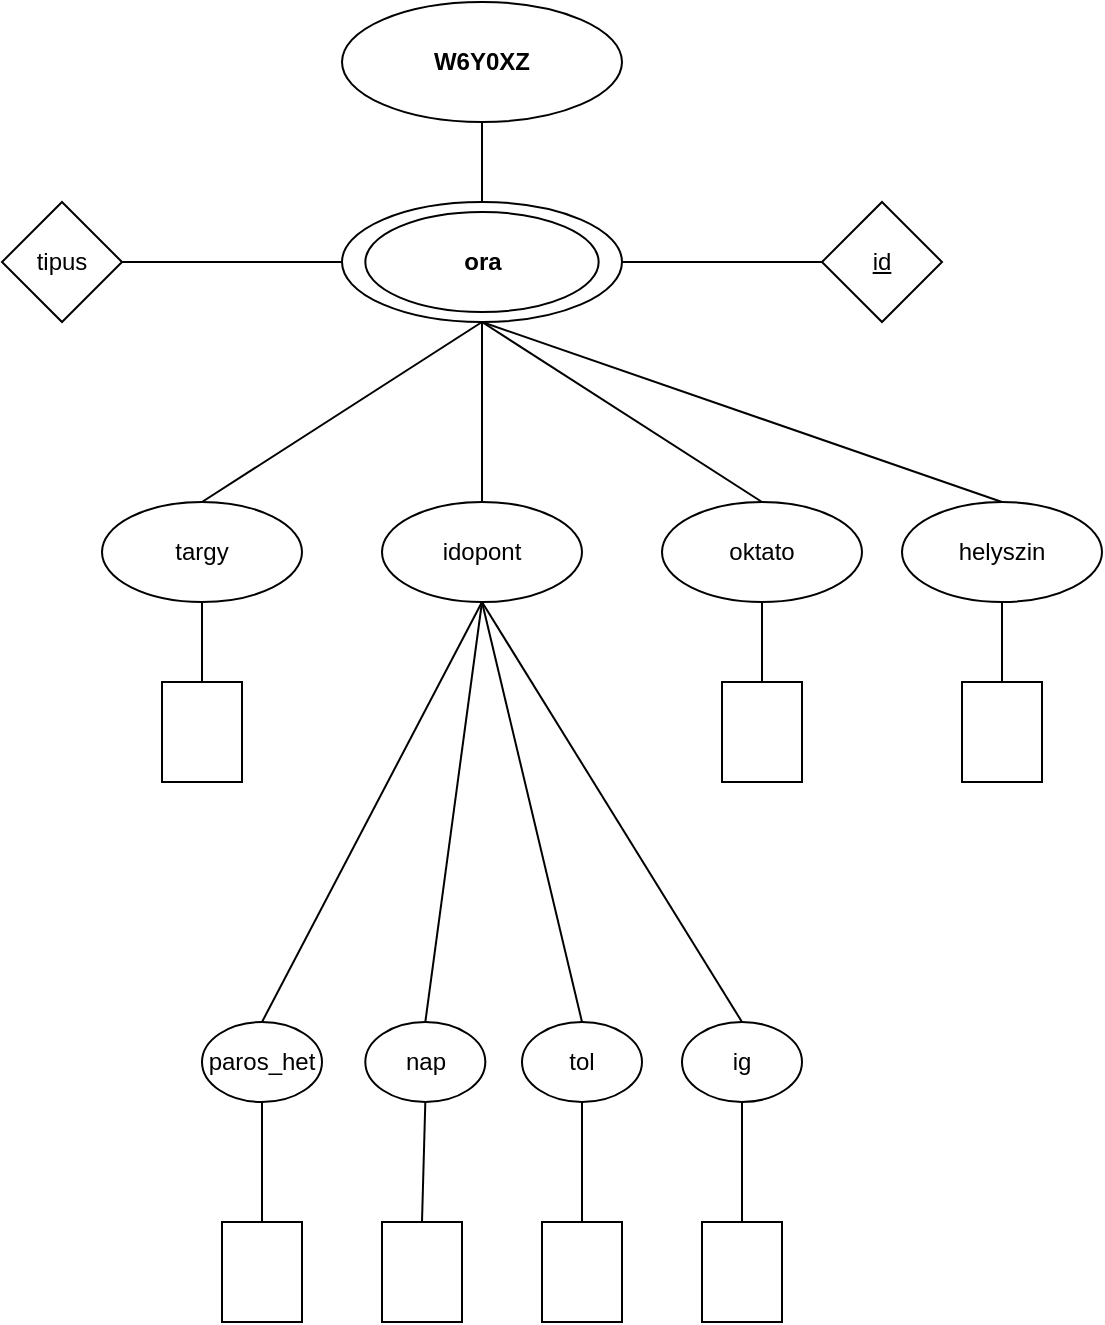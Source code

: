 <mxfile version="24.3.1" type="device">
  <diagram id="R2lEEEUBdFMjLlhIrx00" name="Page-1">
    <mxGraphModel dx="833" dy="439" grid="1" gridSize="10" guides="1" tooltips="1" connect="1" arrows="1" fold="1" page="1" pageScale="1" pageWidth="850" pageHeight="1100" math="0" shadow="0" extFonts="Permanent Marker^https://fonts.googleapis.com/css?family=Permanent+Marker">
      <root>
        <mxCell id="0" />
        <mxCell id="1" parent="0" />
        <mxCell id="LSy0qCeZMs6mTThNfVSA-1" value="&lt;b&gt;W6Y0XZ&lt;/b&gt;" style="ellipse;whiteSpace=wrap;html=1;" vertex="1" parent="1">
          <mxGeometry x="390" y="50" width="140" height="60" as="geometry" />
        </mxCell>
        <mxCell id="LSy0qCeZMs6mTThNfVSA-3" value="&lt;span style=&quot;color: rgba(0, 0, 0, 0); font-family: monospace; font-size: 0px; text-align: start; text-wrap: nowrap;&quot;&gt;%3CmxGraphModel%3E%3Croot%3E%3CmxCell%20id%3D%220%22%2F%3E%3CmxCell%20id%3D%221%22%20parent%3D%220%22%2F%3E%3CmxCell%20id%3D%222%22%20value%3D%22%26lt%3Bb%26gt%3BW6Y0XZ%26lt%3B%2Fb%26gt%3B%22%20style%3D%22ellipse%3BwhiteSpace%3Dwrap%3Bhtml%3D1%3B%22%20vertex%3D%221%22%20parent%3D%221%22%3E%3CmxGeometry%20x%3D%22390%22%20y%3D%2250%22%20width%3D%22140%22%20height%3D%2260%22%20as%3D%22geometry%22%2F%3E%3C%2FmxCell%3E%3C%2Froot%3E%3C%2FmxGraphModel%3E&lt;/span&gt;" style="ellipse;whiteSpace=wrap;html=1;" vertex="1" parent="1">
          <mxGeometry x="390" y="150" width="140" height="60" as="geometry" />
        </mxCell>
        <mxCell id="LSy0qCeZMs6mTThNfVSA-4" value="&lt;b&gt;ora&lt;/b&gt;" style="ellipse;whiteSpace=wrap;html=1;" vertex="1" parent="1">
          <mxGeometry x="401.66" y="155" width="116.67" height="50" as="geometry" />
        </mxCell>
        <mxCell id="LSy0qCeZMs6mTThNfVSA-5" value="" style="endArrow=none;html=1;rounded=0;entryX=0.5;entryY=1;entryDx=0;entryDy=0;exitX=0.5;exitY=0;exitDx=0;exitDy=0;" edge="1" parent="1" source="LSy0qCeZMs6mTThNfVSA-3" target="LSy0qCeZMs6mTThNfVSA-1">
          <mxGeometry width="50" height="50" relative="1" as="geometry">
            <mxPoint x="460" y="140" as="sourcePoint" />
            <mxPoint x="450" y="210" as="targetPoint" />
          </mxGeometry>
        </mxCell>
        <mxCell id="LSy0qCeZMs6mTThNfVSA-6" value="&lt;u&gt;id&lt;/u&gt;" style="rhombus;whiteSpace=wrap;html=1;" vertex="1" parent="1">
          <mxGeometry x="630" y="150" width="60" height="60" as="geometry" />
        </mxCell>
        <mxCell id="LSy0qCeZMs6mTThNfVSA-7" value="" style="endArrow=none;html=1;rounded=0;entryX=0;entryY=0.5;entryDx=0;entryDy=0;exitX=1;exitY=0.5;exitDx=0;exitDy=0;" edge="1" parent="1" source="LSy0qCeZMs6mTThNfVSA-3" target="LSy0qCeZMs6mTThNfVSA-6">
          <mxGeometry width="50" height="50" relative="1" as="geometry">
            <mxPoint x="400" y="260" as="sourcePoint" />
            <mxPoint x="450" y="210" as="targetPoint" />
          </mxGeometry>
        </mxCell>
        <mxCell id="LSy0qCeZMs6mTThNfVSA-8" value="oktato" style="ellipse;whiteSpace=wrap;html=1;" vertex="1" parent="1">
          <mxGeometry x="550" y="300" width="100" height="50" as="geometry" />
        </mxCell>
        <mxCell id="LSy0qCeZMs6mTThNfVSA-9" value="idopont" style="ellipse;whiteSpace=wrap;html=1;" vertex="1" parent="1">
          <mxGeometry x="410" y="300" width="100" height="50" as="geometry" />
        </mxCell>
        <mxCell id="LSy0qCeZMs6mTThNfVSA-10" value="targy" style="ellipse;whiteSpace=wrap;html=1;" vertex="1" parent="1">
          <mxGeometry x="270" y="300" width="100" height="50" as="geometry" />
        </mxCell>
        <mxCell id="LSy0qCeZMs6mTThNfVSA-11" value="helyszin" style="ellipse;whiteSpace=wrap;html=1;" vertex="1" parent="1">
          <mxGeometry x="670" y="300" width="100" height="50" as="geometry" />
        </mxCell>
        <mxCell id="LSy0qCeZMs6mTThNfVSA-12" value="" style="endArrow=none;html=1;rounded=0;exitX=0.5;exitY=0;exitDx=0;exitDy=0;" edge="1" parent="1" source="LSy0qCeZMs6mTThNfVSA-10">
          <mxGeometry width="50" height="50" relative="1" as="geometry">
            <mxPoint x="410" y="260" as="sourcePoint" />
            <mxPoint x="460" y="210" as="targetPoint" />
          </mxGeometry>
        </mxCell>
        <mxCell id="LSy0qCeZMs6mTThNfVSA-13" value="" style="endArrow=none;html=1;rounded=0;exitX=0.5;exitY=0;exitDx=0;exitDy=0;" edge="1" parent="1" source="LSy0qCeZMs6mTThNfVSA-9">
          <mxGeometry width="50" height="50" relative="1" as="geometry">
            <mxPoint x="410" y="260" as="sourcePoint" />
            <mxPoint x="460" y="210" as="targetPoint" />
          </mxGeometry>
        </mxCell>
        <mxCell id="LSy0qCeZMs6mTThNfVSA-14" value="" style="endArrow=none;html=1;rounded=0;exitX=0.5;exitY=0;exitDx=0;exitDy=0;" edge="1" parent="1" source="LSy0qCeZMs6mTThNfVSA-8">
          <mxGeometry width="50" height="50" relative="1" as="geometry">
            <mxPoint x="410" y="260" as="sourcePoint" />
            <mxPoint x="460" y="210" as="targetPoint" />
          </mxGeometry>
        </mxCell>
        <mxCell id="LSy0qCeZMs6mTThNfVSA-15" value="" style="endArrow=none;html=1;rounded=0;exitX=0.5;exitY=0;exitDx=0;exitDy=0;" edge="1" parent="1" source="LSy0qCeZMs6mTThNfVSA-11">
          <mxGeometry width="50" height="50" relative="1" as="geometry">
            <mxPoint x="410" y="260" as="sourcePoint" />
            <mxPoint x="460" y="210" as="targetPoint" />
          </mxGeometry>
        </mxCell>
        <mxCell id="LSy0qCeZMs6mTThNfVSA-16" value="nap" style="ellipse;whiteSpace=wrap;html=1;" vertex="1" parent="1">
          <mxGeometry x="401.66" y="560" width="60" height="40" as="geometry" />
        </mxCell>
        <mxCell id="LSy0qCeZMs6mTThNfVSA-17" value="paros_het" style="ellipse;whiteSpace=wrap;html=1;" vertex="1" parent="1">
          <mxGeometry x="320" y="560" width="60" height="40" as="geometry" />
        </mxCell>
        <mxCell id="LSy0qCeZMs6mTThNfVSA-18" value="tol" style="ellipse;whiteSpace=wrap;html=1;" vertex="1" parent="1">
          <mxGeometry x="480" y="560" width="60" height="40" as="geometry" />
        </mxCell>
        <mxCell id="LSy0qCeZMs6mTThNfVSA-19" value="ig" style="ellipse;whiteSpace=wrap;html=1;" vertex="1" parent="1">
          <mxGeometry x="560" y="560" width="60" height="40" as="geometry" />
        </mxCell>
        <mxCell id="LSy0qCeZMs6mTThNfVSA-20" value="" style="rounded=0;whiteSpace=wrap;html=1;" vertex="1" parent="1">
          <mxGeometry x="300" y="390" width="40" height="50" as="geometry" />
        </mxCell>
        <mxCell id="LSy0qCeZMs6mTThNfVSA-21" value="" style="rounded=0;whiteSpace=wrap;html=1;" vertex="1" parent="1">
          <mxGeometry x="580" y="390" width="40" height="50" as="geometry" />
        </mxCell>
        <mxCell id="LSy0qCeZMs6mTThNfVSA-22" value="" style="rounded=0;whiteSpace=wrap;html=1;" vertex="1" parent="1">
          <mxGeometry x="700" y="390" width="40" height="50" as="geometry" />
        </mxCell>
        <mxCell id="LSy0qCeZMs6mTThNfVSA-23" value="" style="endArrow=none;html=1;rounded=0;entryX=0.5;entryY=1;entryDx=0;entryDy=0;exitX=0.5;exitY=0;exitDx=0;exitDy=0;" edge="1" parent="1" source="LSy0qCeZMs6mTThNfVSA-20" target="LSy0qCeZMs6mTThNfVSA-10">
          <mxGeometry width="50" height="50" relative="1" as="geometry">
            <mxPoint x="410" y="460" as="sourcePoint" />
            <mxPoint x="460" y="410" as="targetPoint" />
          </mxGeometry>
        </mxCell>
        <mxCell id="LSy0qCeZMs6mTThNfVSA-25" value="" style="endArrow=none;html=1;rounded=0;entryX=0.5;entryY=1;entryDx=0;entryDy=0;exitX=0.5;exitY=0;exitDx=0;exitDy=0;" edge="1" parent="1" source="LSy0qCeZMs6mTThNfVSA-21" target="LSy0qCeZMs6mTThNfVSA-8">
          <mxGeometry width="50" height="50" relative="1" as="geometry">
            <mxPoint x="410" y="460" as="sourcePoint" />
            <mxPoint x="460" y="410" as="targetPoint" />
          </mxGeometry>
        </mxCell>
        <mxCell id="LSy0qCeZMs6mTThNfVSA-26" value="" style="endArrow=none;html=1;rounded=0;entryX=0.5;entryY=1;entryDx=0;entryDy=0;exitX=0.5;exitY=0;exitDx=0;exitDy=0;" edge="1" parent="1" source="LSy0qCeZMs6mTThNfVSA-22" target="LSy0qCeZMs6mTThNfVSA-11">
          <mxGeometry width="50" height="50" relative="1" as="geometry">
            <mxPoint x="410" y="460" as="sourcePoint" />
            <mxPoint x="460" y="410" as="targetPoint" />
          </mxGeometry>
        </mxCell>
        <mxCell id="LSy0qCeZMs6mTThNfVSA-27" value="" style="endArrow=none;html=1;rounded=0;entryX=0.5;entryY=1;entryDx=0;entryDy=0;exitX=0.5;exitY=0;exitDx=0;exitDy=0;" edge="1" parent="1" source="LSy0qCeZMs6mTThNfVSA-17" target="LSy0qCeZMs6mTThNfVSA-9">
          <mxGeometry width="50" height="50" relative="1" as="geometry">
            <mxPoint x="410" y="460" as="sourcePoint" />
            <mxPoint x="460" y="410" as="targetPoint" />
          </mxGeometry>
        </mxCell>
        <mxCell id="LSy0qCeZMs6mTThNfVSA-28" value="" style="endArrow=none;html=1;rounded=0;entryX=0.5;entryY=1;entryDx=0;entryDy=0;exitX=0.5;exitY=0;exitDx=0;exitDy=0;" edge="1" parent="1" source="LSy0qCeZMs6mTThNfVSA-16" target="LSy0qCeZMs6mTThNfVSA-9">
          <mxGeometry width="50" height="50" relative="1" as="geometry">
            <mxPoint x="410" y="460" as="sourcePoint" />
            <mxPoint x="460" y="410" as="targetPoint" />
          </mxGeometry>
        </mxCell>
        <mxCell id="LSy0qCeZMs6mTThNfVSA-29" value="" style="endArrow=none;html=1;rounded=0;entryX=0.5;entryY=1;entryDx=0;entryDy=0;exitX=0.5;exitY=0;exitDx=0;exitDy=0;" edge="1" parent="1" source="LSy0qCeZMs6mTThNfVSA-18" target="LSy0qCeZMs6mTThNfVSA-9">
          <mxGeometry width="50" height="50" relative="1" as="geometry">
            <mxPoint x="410" y="460" as="sourcePoint" />
            <mxPoint x="460" y="410" as="targetPoint" />
          </mxGeometry>
        </mxCell>
        <mxCell id="LSy0qCeZMs6mTThNfVSA-30" value="" style="endArrow=none;html=1;rounded=0;exitX=0.5;exitY=0;exitDx=0;exitDy=0;" edge="1" parent="1" source="LSy0qCeZMs6mTThNfVSA-19">
          <mxGeometry width="50" height="50" relative="1" as="geometry">
            <mxPoint x="410" y="460" as="sourcePoint" />
            <mxPoint x="460" y="350" as="targetPoint" />
          </mxGeometry>
        </mxCell>
        <mxCell id="LSy0qCeZMs6mTThNfVSA-32" value="" style="rounded=0;whiteSpace=wrap;html=1;" vertex="1" parent="1">
          <mxGeometry x="330" y="660" width="40" height="50" as="geometry" />
        </mxCell>
        <mxCell id="LSy0qCeZMs6mTThNfVSA-33" value="" style="rounded=0;whiteSpace=wrap;html=1;" vertex="1" parent="1">
          <mxGeometry x="410" y="660" width="40" height="50" as="geometry" />
        </mxCell>
        <mxCell id="LSy0qCeZMs6mTThNfVSA-34" value="" style="rounded=0;whiteSpace=wrap;html=1;" vertex="1" parent="1">
          <mxGeometry x="490" y="660" width="40" height="50" as="geometry" />
        </mxCell>
        <mxCell id="LSy0qCeZMs6mTThNfVSA-35" value="" style="rounded=0;whiteSpace=wrap;html=1;" vertex="1" parent="1">
          <mxGeometry x="570" y="660" width="40" height="50" as="geometry" />
        </mxCell>
        <mxCell id="LSy0qCeZMs6mTThNfVSA-36" value="" style="endArrow=none;html=1;rounded=0;entryX=0.5;entryY=1;entryDx=0;entryDy=0;exitX=0.5;exitY=0;exitDx=0;exitDy=0;" edge="1" parent="1" source="LSy0qCeZMs6mTThNfVSA-32" target="LSy0qCeZMs6mTThNfVSA-17">
          <mxGeometry width="50" height="50" relative="1" as="geometry">
            <mxPoint x="410" y="560" as="sourcePoint" />
            <mxPoint x="460" y="510" as="targetPoint" />
          </mxGeometry>
        </mxCell>
        <mxCell id="LSy0qCeZMs6mTThNfVSA-37" value="" style="endArrow=none;html=1;rounded=0;exitX=0.5;exitY=0;exitDx=0;exitDy=0;entryX=0.5;entryY=1;entryDx=0;entryDy=0;" edge="1" parent="1" source="LSy0qCeZMs6mTThNfVSA-33" target="LSy0qCeZMs6mTThNfVSA-16">
          <mxGeometry width="50" height="50" relative="1" as="geometry">
            <mxPoint x="410" y="560" as="sourcePoint" />
            <mxPoint x="460" y="510" as="targetPoint" />
          </mxGeometry>
        </mxCell>
        <mxCell id="LSy0qCeZMs6mTThNfVSA-38" value="" style="endArrow=none;html=1;rounded=0;exitX=0.5;exitY=0;exitDx=0;exitDy=0;entryX=0.5;entryY=1;entryDx=0;entryDy=0;" edge="1" parent="1" source="LSy0qCeZMs6mTThNfVSA-34" target="LSy0qCeZMs6mTThNfVSA-18">
          <mxGeometry width="50" height="50" relative="1" as="geometry">
            <mxPoint x="410" y="560" as="sourcePoint" />
            <mxPoint x="460" y="510" as="targetPoint" />
          </mxGeometry>
        </mxCell>
        <mxCell id="LSy0qCeZMs6mTThNfVSA-39" value="" style="endArrow=none;html=1;rounded=0;exitX=0.5;exitY=0;exitDx=0;exitDy=0;entryX=0.5;entryY=1;entryDx=0;entryDy=0;" edge="1" parent="1" source="LSy0qCeZMs6mTThNfVSA-35" target="LSy0qCeZMs6mTThNfVSA-19">
          <mxGeometry width="50" height="50" relative="1" as="geometry">
            <mxPoint x="410" y="560" as="sourcePoint" />
            <mxPoint x="460" y="510" as="targetPoint" />
          </mxGeometry>
        </mxCell>
        <mxCell id="LSy0qCeZMs6mTThNfVSA-40" value="tipus" style="rhombus;whiteSpace=wrap;html=1;" vertex="1" parent="1">
          <mxGeometry x="220" y="150" width="60" height="60" as="geometry" />
        </mxCell>
        <mxCell id="LSy0qCeZMs6mTThNfVSA-41" value="" style="endArrow=none;html=1;rounded=0;entryX=0;entryY=0.5;entryDx=0;entryDy=0;exitX=1;exitY=0.5;exitDx=0;exitDy=0;" edge="1" parent="1" source="LSy0qCeZMs6mTThNfVSA-40" target="LSy0qCeZMs6mTThNfVSA-3">
          <mxGeometry width="50" height="50" relative="1" as="geometry">
            <mxPoint x="410" y="260" as="sourcePoint" />
            <mxPoint x="460" y="210" as="targetPoint" />
          </mxGeometry>
        </mxCell>
      </root>
    </mxGraphModel>
  </diagram>
</mxfile>
